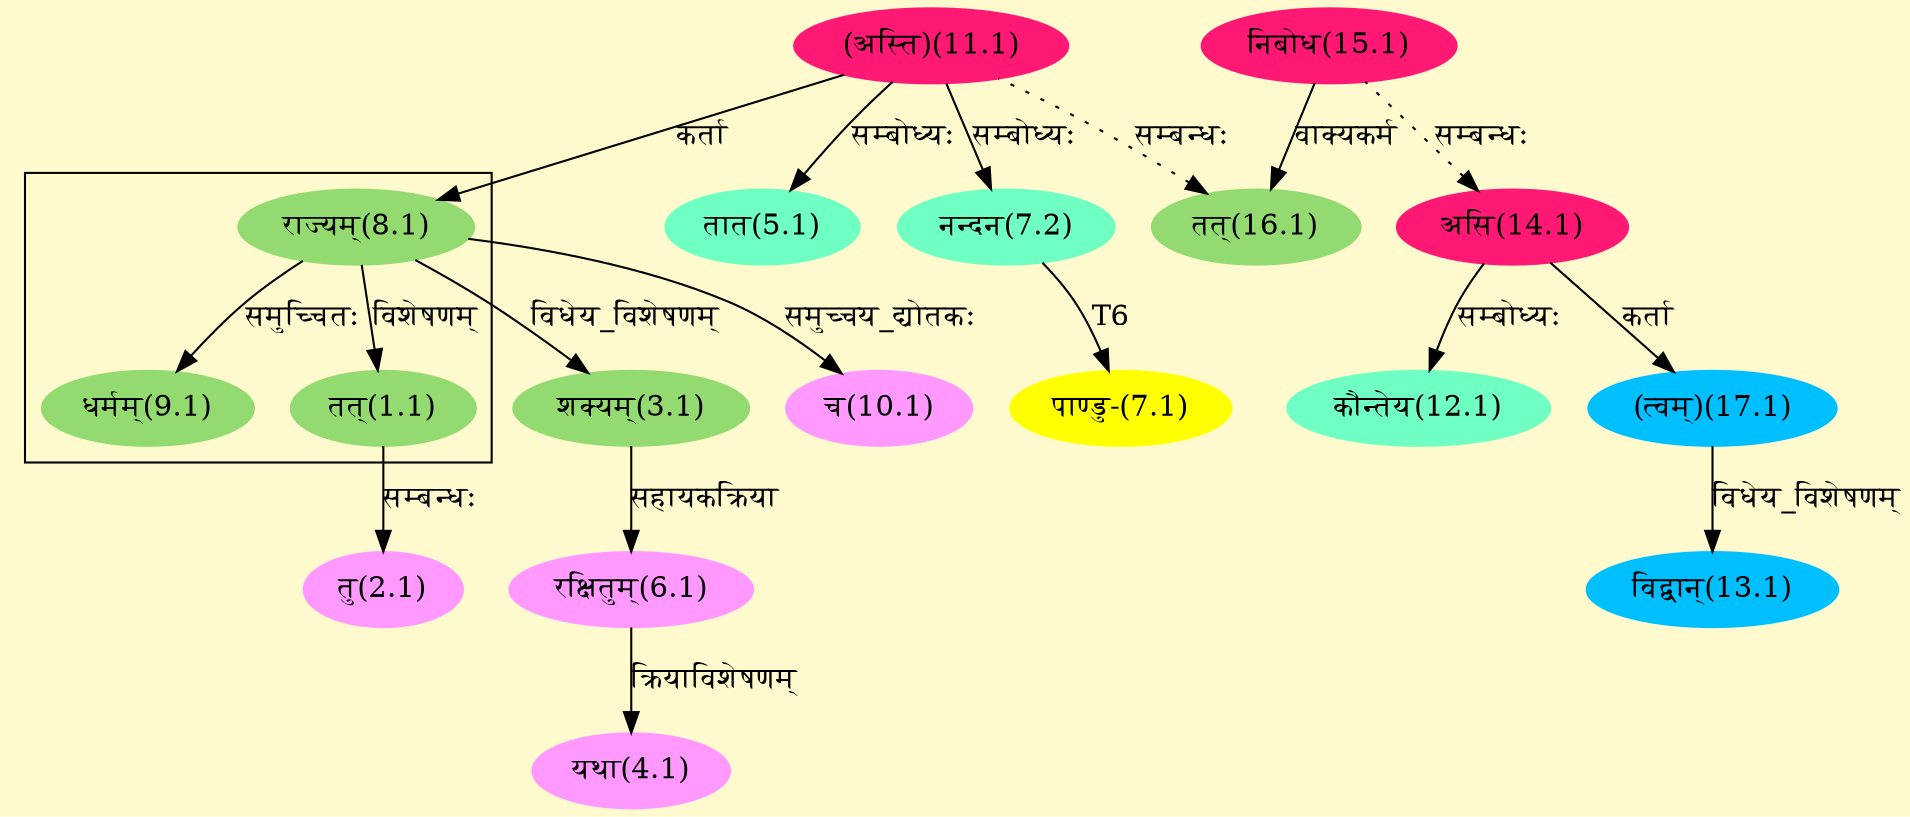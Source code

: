 digraph G{
rankdir=BT;
 compound=true;
 bgcolor="lemonchiffon1";

subgraph cluster_1{
Node1_1 [style=filled, color="#93DB70" label = "तत्(1.1)"]
Node8_1 [style=filled, color="#93DB70" label = "राज्यम्(8.1)"]
Node9_1 [style=filled, color="#93DB70" label = "धर्मम्(9.1)"]

}
Node2_1 [style=filled, color="#FF99FF" label = "तु(2.1)"]
Node1_1 [style=filled, color="#93DB70" label = "तत्(1.1)"]
Node3_1 [style=filled, color="#93DB70" label = "शक्यम्(3.1)"]
Node8_1 [style=filled, color="#93DB70" label = "राज्यम्(8.1)"]
Node4_1 [style=filled, color="#FF99FF" label = "यथा(4.1)"]
Node6_1 [style=filled, color="#FF99FF" label = "रक्षितुम्(6.1)"]
Node5_1 [style=filled, color="#6FFFC3" label = "तात(5.1)"]
Node11_1 [style=filled, color="#FF1975" label = "(अस्ति)(11.1)"]
Node7_1 [style=filled, color="#FFFF00" label = "पाण्डु-(7.1)"]
Node7_2 [style=filled, color="#6FFFC3" label = "नन्दन(7.2)"]
Node10_1 [style=filled, color="#FF99FF" label = "च(10.1)"]
Node12_1 [style=filled, color="#6FFFC3" label = "कौन्तेय(12.1)"]
Node14_1 [style=filled, color="#FF1975" label = "असि(14.1)"]
Node13_1 [style=filled, color="#00BFFF" label = "विद्वान्(13.1)"]
Node17_1 [style=filled, color="#00BFFF" label = "(त्वम्)(17.1)"]
Node15_1 [style=filled, color="#FF1975" label = "निबोध(15.1)"]
Node [style=filled, color="" label = "()"]
Node16_1 [style=filled, color="#93DB70" label = "तत्(16.1)"]
/* Start of Relations section */

Node1_1 -> Node8_1 [  label="विशेषणम्"  dir="back" ]
Node2_1 -> Node1_1 [  label="सम्बन्धः"  dir="back" ]
Node3_1 -> Node8_1 [  label="विधेय_विशेषणम्"  dir="back" ]
Node4_1 -> Node6_1 [  label="क्रियाविशेषणम्"  dir="back" ]
Node5_1 -> Node11_1 [  label="सम्बोध्यः"  dir="back" ]
Node6_1 -> Node3_1 [  label="सहायकक्रिया"  dir="back" ]
Node7_1 -> Node7_2 [  label="T6"  dir="back" ]
Node7_2 -> Node11_1 [  label="सम्बोध्यः"  dir="back" ]
Node8_1 -> Node11_1 [  label="कर्ता"  dir="back" ]
Node9_1 -> Node8_1 [  label="समुच्चितः"  dir="back" ]
Node10_1 -> Node8_1 [  label="समुच्चय_द्योतकः"  dir="back" ]
Node12_1 -> Node14_1 [  label="सम्बोध्यः"  dir="back" ]
Node13_1 -> Node17_1 [  label="विधेय_विशेषणम्"  dir="back" ]
Node14_1 -> Node15_1 [ style=dotted label="सम्बन्धः"  dir="back" ]
Node16_1 -> Node15_1 [  label="वाक्यकर्म"  dir="back" ]
Node16_1 -> Node11_1 [ style=dotted label="सम्बन्धः"  dir="back" ]
Node17_1 -> Node14_1 [  label="कर्ता"  dir="back" ]
}
